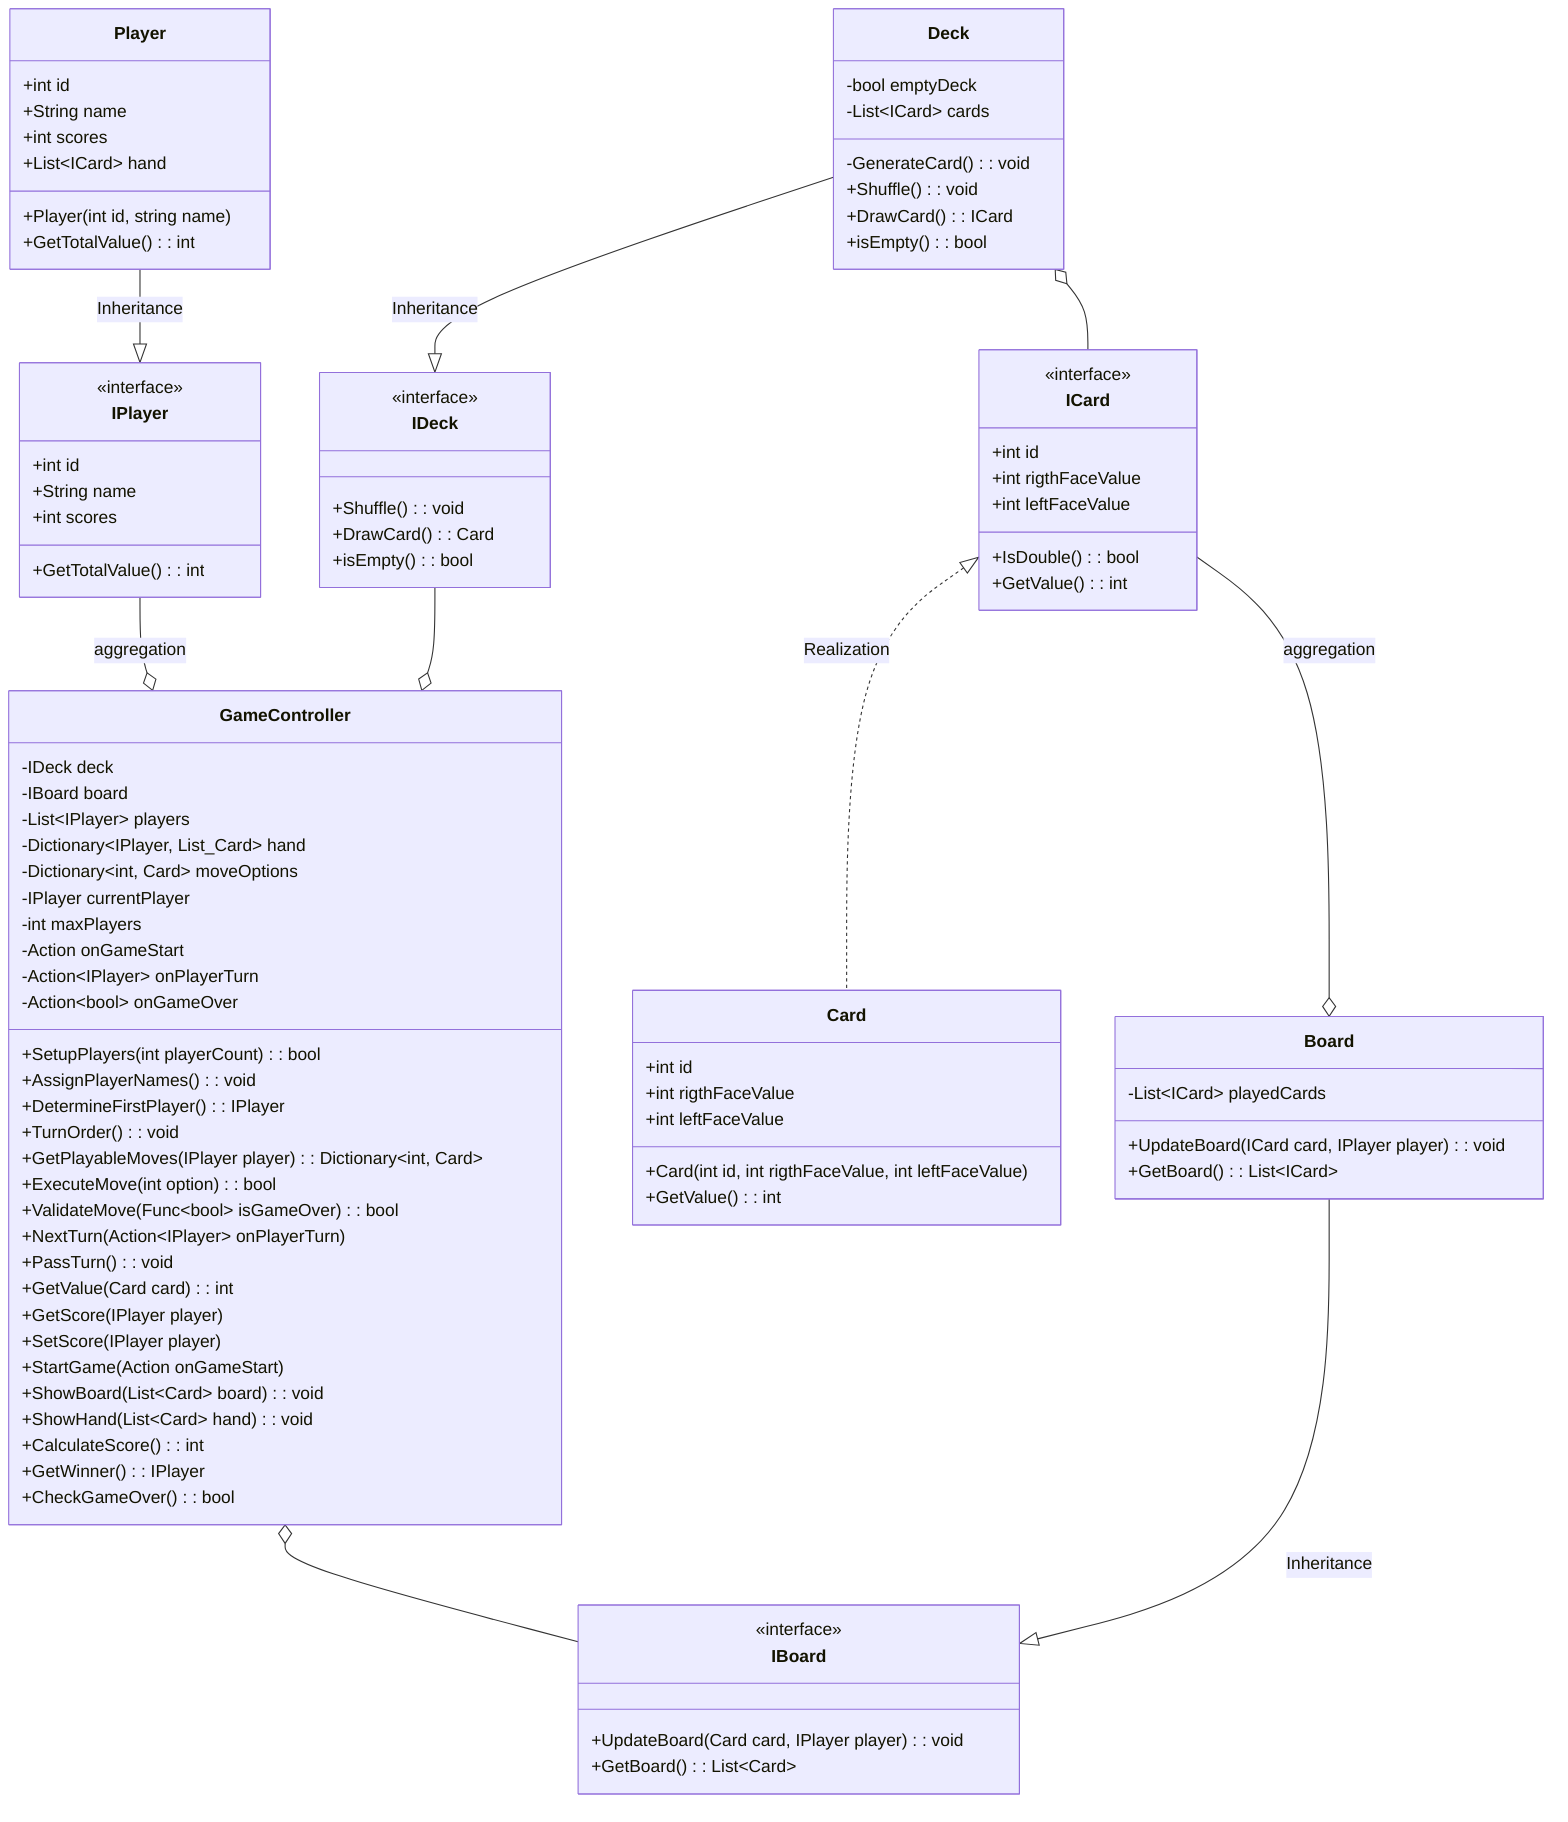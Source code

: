 classDiagram
class IPlayer{
    <<interface>>
    +int id
    +String name
    +int scores
    +GetTotalValue() : int
}
class Player{
    +int id
    +String name
    +int scores
    +List~ICard~ hand
    +Player(int id, string name)
    +GetTotalValue() : int
}
class ICard{
    <<interface>>
    +int id
    +int rigthFaceValue
    +int leftFaceValue 
    +IsDouble() : bool
    +GetValue() : int
}
class IDeck{
    <<interface>>
    +Shuffle() : void
    +DrawCard() : Card
    +isEmpty() : bool
}
class IBoard{
    <<interface>>
    +UpdateBoard(Card card, IPlayer player) : void
    +GetBoard() : List~Card~
   
}
class Deck{
    -bool emptyDeck
    -GenerateCard() : void
    -List~ICard~ cards
    +Shuffle() : void
    +DrawCard() : ICard
    +isEmpty() : bool
}
class Board{
    -List~ICard~ playedCards
    +UpdateBoard(ICard card, IPlayer player) : void
    +GetBoard() : List~ICard~
}
class Card{
    +int id
    +int rigthFaceValue
    +int leftFaceValue   
    +Card(int id, int rigthFaceValue, int leftFaceValue) 
    +GetValue() : int
}
class GameController{
    -IDeck deck
    -IBoard board
    -List~IPlayer~ players
    -Dictionary~IPlayer, List_Card~ hand
    -Dictionary~int, Card~ moveOptions
    -IPlayer currentPlayer
    -int maxPlayers
    -Action onGameStart
    -Action~IPlayer~ onPlayerTurn
    -Action~bool~ onGameOver
    +SetupPlayers(int playerCount) : bool
    +AssignPlayerNames() : void
    +DetermineFirstPlayer() : IPlayer
    +TurnOrder() : void
    +GetPlayableMoves(IPlayer player) : Dictionary~int, Card~
    +ExecuteMove(int option) : bool
    +ValidateMove(Func~bool~ isGameOver) : bool
    +NextTurn(Action~IPlayer~ onPlayerTurn)
    +PassTurn() : void
    +GetValue(Card card) : int
    +GetScore(IPlayer player)
    +SetScore(IPlayer player)
    +StartGame(Action onGameStart)
    +ShowBoard(List~Card~ board) : void
    +ShowHand(List~Card~ hand) : void
    +CalculateScore() : int
    +GetWinner() : IPlayer
    +CheckGameOver() : bool
}
IPlayer --o GameController : aggregation
IDeck --o GameController
GameController o-- IBoard
Deck --|> IDeck : Inheritance
Board --|> IBoard : Inheritance
Player --|> IPlayer : Inheritance
Deck o-- ICard
ICard --o Board : aggregation
ICard <|.. Card : Realization